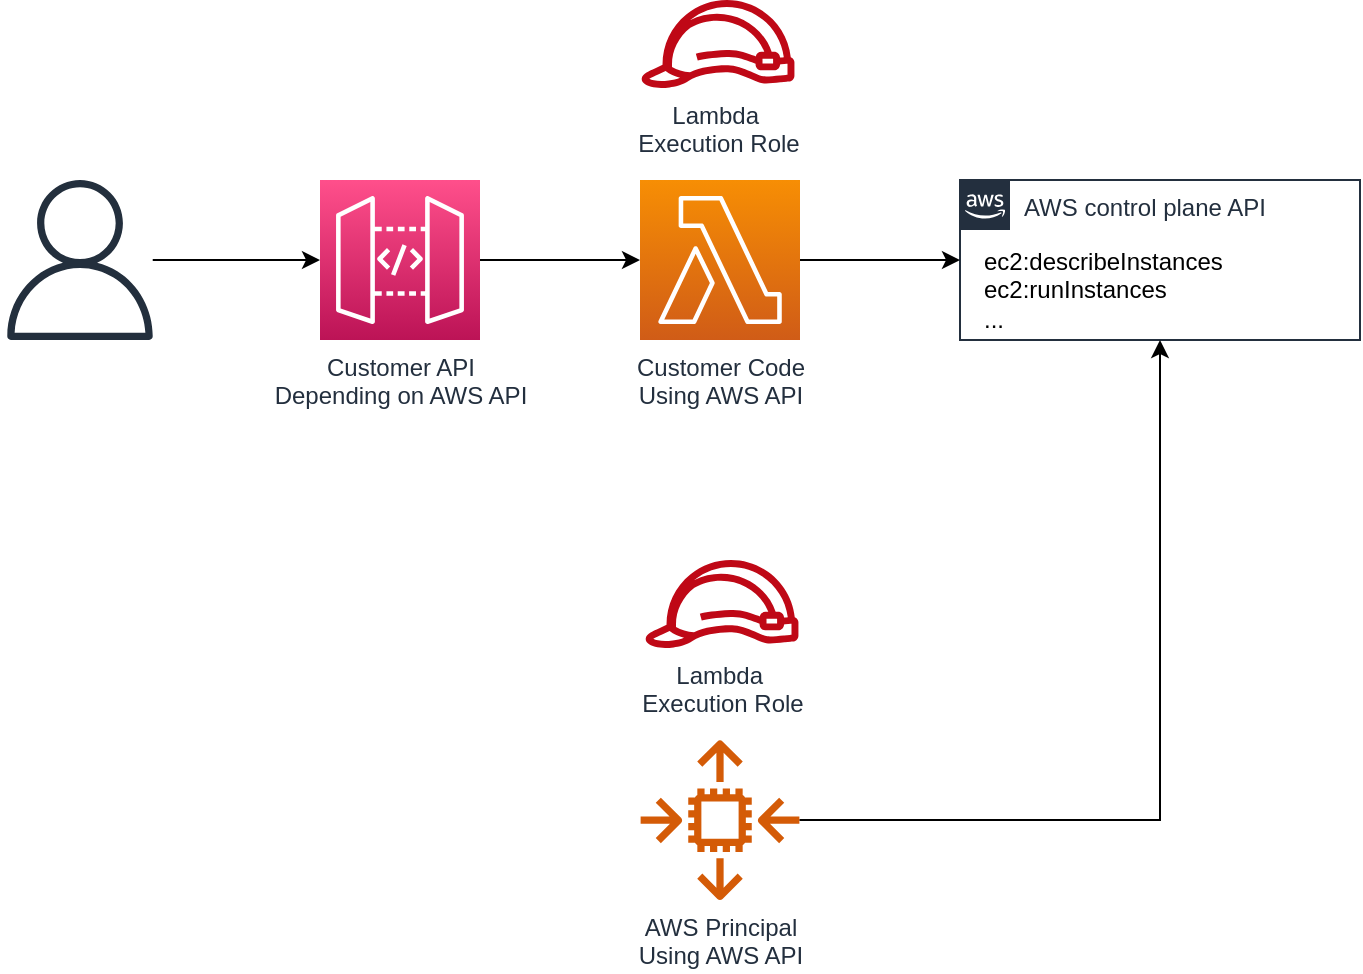 <mxfile version="18.0.6" type="device"><diagram id="dwIiq9olBEbeIHc4DIBh" name="Page-1"><mxGraphModel dx="946" dy="616" grid="1" gridSize="10" guides="1" tooltips="1" connect="1" arrows="1" fold="1" page="1" pageScale="1" pageWidth="850" pageHeight="1100" math="0" shadow="0"><root><mxCell id="0"/><mxCell id="1" parent="0"/><mxCell id="KsF9nJvafMDa7oE-BPUl-1" value="AWS control plane API" style="points=[[0,0],[0.25,0],[0.5,0],[0.75,0],[1,0],[1,0.25],[1,0.5],[1,0.75],[1,1],[0.75,1],[0.5,1],[0.25,1],[0,1],[0,0.75],[0,0.5],[0,0.25]];outlineConnect=0;gradientColor=none;html=1;whiteSpace=wrap;fontSize=12;fontStyle=0;container=0;pointerEvents=0;collapsible=0;recursiveResize=0;shape=mxgraph.aws4.group;grIcon=mxgraph.aws4.group_aws_cloud_alt;strokeColor=#232F3E;fillColor=none;verticalAlign=top;align=left;spacingLeft=30;fontColor=#232F3E;dashed=0;" vertex="1" parent="1"><mxGeometry x="600" y="160" width="200" height="80" as="geometry"/></mxCell><mxCell id="KsF9nJvafMDa7oE-BPUl-6" style="edgeStyle=orthogonalEdgeStyle;rounded=0;orthogonalLoop=1;jettySize=auto;html=1;entryX=0;entryY=0.5;entryDx=0;entryDy=0;" edge="1" parent="1" source="KsF9nJvafMDa7oE-BPUl-2" target="KsF9nJvafMDa7oE-BPUl-1"><mxGeometry relative="1" as="geometry"/></mxCell><mxCell id="KsF9nJvafMDa7oE-BPUl-2" value="Customer Code&lt;br&gt;Using AWS API" style="sketch=0;points=[[0,0,0],[0.25,0,0],[0.5,0,0],[0.75,0,0],[1,0,0],[0,1,0],[0.25,1,0],[0.5,1,0],[0.75,1,0],[1,1,0],[0,0.25,0],[0,0.5,0],[0,0.75,0],[1,0.25,0],[1,0.5,0],[1,0.75,0]];outlineConnect=0;fontColor=#232F3E;gradientColor=#F78E04;gradientDirection=north;fillColor=#D05C17;strokeColor=#ffffff;dashed=0;verticalLabelPosition=bottom;verticalAlign=top;align=center;html=1;fontSize=12;fontStyle=0;aspect=fixed;shape=mxgraph.aws4.resourceIcon;resIcon=mxgraph.aws4.lambda;" vertex="1" parent="1"><mxGeometry x="440" y="160" width="80" height="80" as="geometry"/></mxCell><mxCell id="KsF9nJvafMDa7oE-BPUl-3" value="ec2:describeInstances&lt;br&gt;ec2:runInstances&lt;br&gt;..." style="text;html=1;strokeColor=none;fillColor=none;align=left;verticalAlign=middle;whiteSpace=wrap;rounded=0;container=0;" vertex="1" parent="1"><mxGeometry x="610" y="190" width="180" height="50" as="geometry"/></mxCell><mxCell id="KsF9nJvafMDa7oE-BPUl-5" style="edgeStyle=orthogonalEdgeStyle;rounded=0;orthogonalLoop=1;jettySize=auto;html=1;entryX=0;entryY=0.5;entryDx=0;entryDy=0;entryPerimeter=0;" edge="1" parent="1" source="KsF9nJvafMDa7oE-BPUl-4" target="KsF9nJvafMDa7oE-BPUl-2"><mxGeometry relative="1" as="geometry"/></mxCell><mxCell id="KsF9nJvafMDa7oE-BPUl-4" value="Customer API&lt;br&gt;Depending on AWS API" style="sketch=0;points=[[0,0,0],[0.25,0,0],[0.5,0,0],[0.75,0,0],[1,0,0],[0,1,0],[0.25,1,0],[0.5,1,0],[0.75,1,0],[1,1,0],[0,0.25,0],[0,0.5,0],[0,0.75,0],[1,0.25,0],[1,0.5,0],[1,0.75,0]];outlineConnect=0;fontColor=#232F3E;gradientColor=#FF4F8B;gradientDirection=north;fillColor=#BC1356;strokeColor=#ffffff;dashed=0;verticalLabelPosition=bottom;verticalAlign=top;align=center;html=1;fontSize=12;fontStyle=0;aspect=fixed;shape=mxgraph.aws4.resourceIcon;resIcon=mxgraph.aws4.api_gateway;" vertex="1" parent="1"><mxGeometry x="280" y="160" width="80" height="80" as="geometry"/></mxCell><mxCell id="KsF9nJvafMDa7oE-BPUl-7" value="Lambda&amp;nbsp;&lt;br&gt;Execution Role" style="sketch=0;outlineConnect=0;fontColor=#232F3E;gradientColor=none;fillColor=#BF0816;strokeColor=none;dashed=0;verticalLabelPosition=bottom;verticalAlign=top;align=center;html=1;fontSize=12;fontStyle=0;aspect=fixed;pointerEvents=1;shape=mxgraph.aws4.role;" vertex="1" parent="1"><mxGeometry x="440" y="70" width="78" height="44" as="geometry"/></mxCell><mxCell id="KsF9nJvafMDa7oE-BPUl-10" style="edgeStyle=orthogonalEdgeStyle;rounded=0;orthogonalLoop=1;jettySize=auto;html=1;entryX=0.5;entryY=1;entryDx=0;entryDy=0;" edge="1" parent="1" source="KsF9nJvafMDa7oE-BPUl-8" target="KsF9nJvafMDa7oE-BPUl-3"><mxGeometry relative="1" as="geometry"/></mxCell><mxCell id="KsF9nJvafMDa7oE-BPUl-8" value="AWS Principal&lt;br&gt;Using AWS API" style="sketch=0;outlineConnect=0;fontColor=#232F3E;gradientColor=none;fillColor=#D45B07;strokeColor=none;dashed=0;verticalLabelPosition=bottom;verticalAlign=top;align=center;html=1;fontSize=12;fontStyle=0;aspect=fixed;pointerEvents=1;shape=mxgraph.aws4.auto_scaling2;" vertex="1" parent="1"><mxGeometry x="440" y="440" width="80" height="80" as="geometry"/></mxCell><mxCell id="KsF9nJvafMDa7oE-BPUl-9" value="Lambda&amp;nbsp;&lt;br&gt;Execution Role" style="sketch=0;outlineConnect=0;fontColor=#232F3E;gradientColor=none;fillColor=#BF0816;strokeColor=none;dashed=0;verticalLabelPosition=bottom;verticalAlign=top;align=center;html=1;fontSize=12;fontStyle=0;aspect=fixed;pointerEvents=1;shape=mxgraph.aws4.role;" vertex="1" parent="1"><mxGeometry x="442" y="350" width="78" height="44" as="geometry"/></mxCell><mxCell id="KsF9nJvafMDa7oE-BPUl-12" style="edgeStyle=orthogonalEdgeStyle;rounded=0;orthogonalLoop=1;jettySize=auto;html=1;entryX=0;entryY=0.5;entryDx=0;entryDy=0;entryPerimeter=0;" edge="1" parent="1" source="KsF9nJvafMDa7oE-BPUl-11" target="KsF9nJvafMDa7oE-BPUl-4"><mxGeometry relative="1" as="geometry"/></mxCell><mxCell id="KsF9nJvafMDa7oE-BPUl-11" value="" style="sketch=0;outlineConnect=0;fontColor=#232F3E;gradientColor=none;fillColor=#232F3D;strokeColor=none;dashed=0;verticalLabelPosition=bottom;verticalAlign=top;align=center;html=1;fontSize=12;fontStyle=0;aspect=fixed;pointerEvents=1;shape=mxgraph.aws4.user;" vertex="1" parent="1"><mxGeometry x="120" y="160" width="80" height="80" as="geometry"/></mxCell></root></mxGraphModel></diagram></mxfile>
